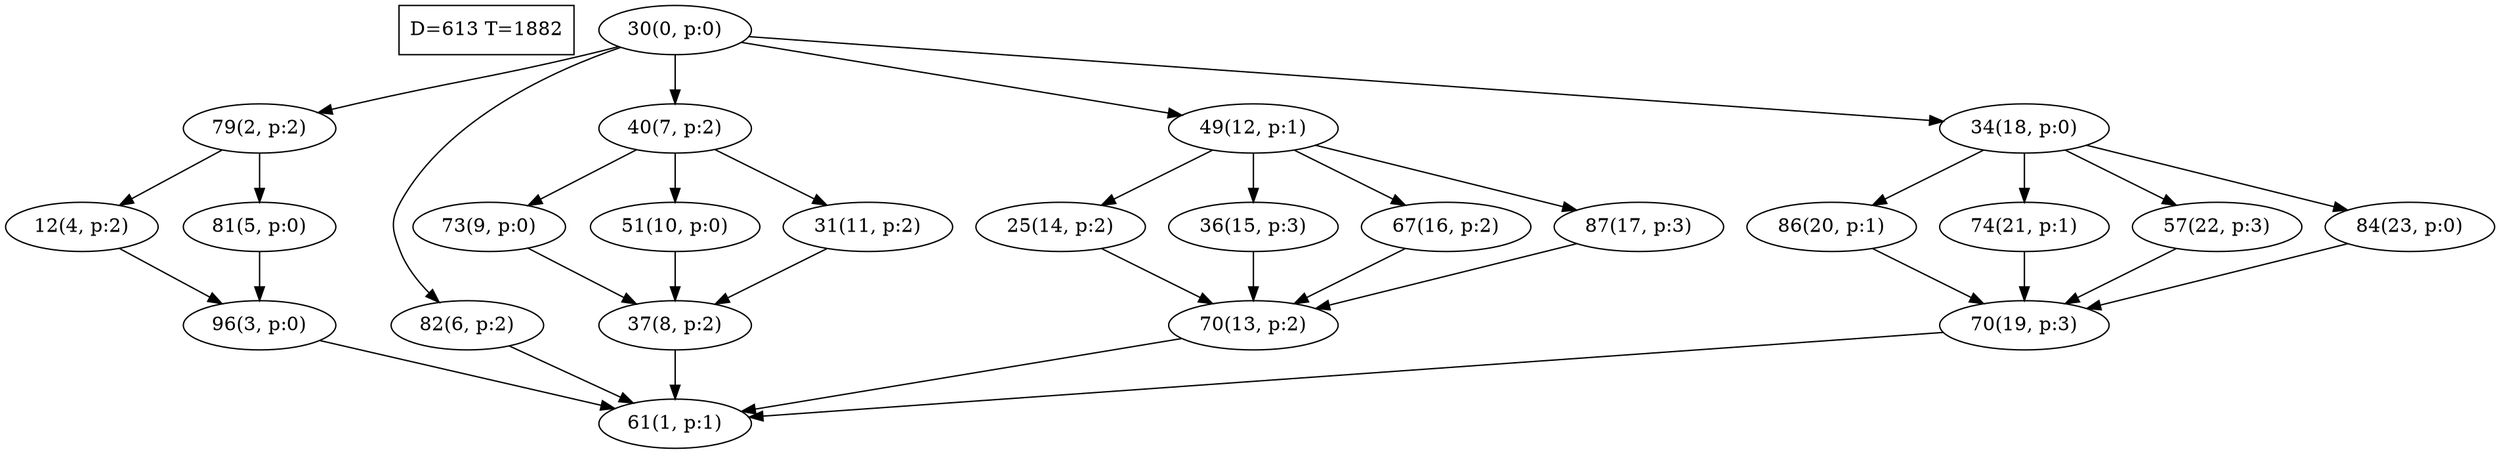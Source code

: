digraph Task {
i [shape=box, label="D=613 T=1882"]; 
0 [label="30(0, p:0)"];
1 [label="61(1, p:1)"];
2 [label="79(2, p:2)"];
3 [label="96(3, p:0)"];
4 [label="12(4, p:2)"];
5 [label="81(5, p:0)"];
6 [label="82(6, p:2)"];
7 [label="40(7, p:2)"];
8 [label="37(8, p:2)"];
9 [label="73(9, p:0)"];
10 [label="51(10, p:0)"];
11 [label="31(11, p:2)"];
12 [label="49(12, p:1)"];
13 [label="70(13, p:2)"];
14 [label="25(14, p:2)"];
15 [label="36(15, p:3)"];
16 [label="67(16, p:2)"];
17 [label="87(17, p:3)"];
18 [label="34(18, p:0)"];
19 [label="70(19, p:3)"];
20 [label="86(20, p:1)"];
21 [label="74(21, p:1)"];
22 [label="57(22, p:3)"];
23 [label="84(23, p:0)"];
0 -> 2;
0 -> 6;
0 -> 7;
0 -> 12;
0 -> 18;
2 -> 4;
2 -> 5;
3 -> 1;
4 -> 3;
5 -> 3;
6 -> 1;
7 -> 9;
7 -> 10;
7 -> 11;
8 -> 1;
9 -> 8;
10 -> 8;
11 -> 8;
12 -> 14;
12 -> 15;
12 -> 16;
12 -> 17;
13 -> 1;
14 -> 13;
15 -> 13;
16 -> 13;
17 -> 13;
18 -> 20;
18 -> 21;
18 -> 22;
18 -> 23;
19 -> 1;
20 -> 19;
21 -> 19;
22 -> 19;
23 -> 19;
}